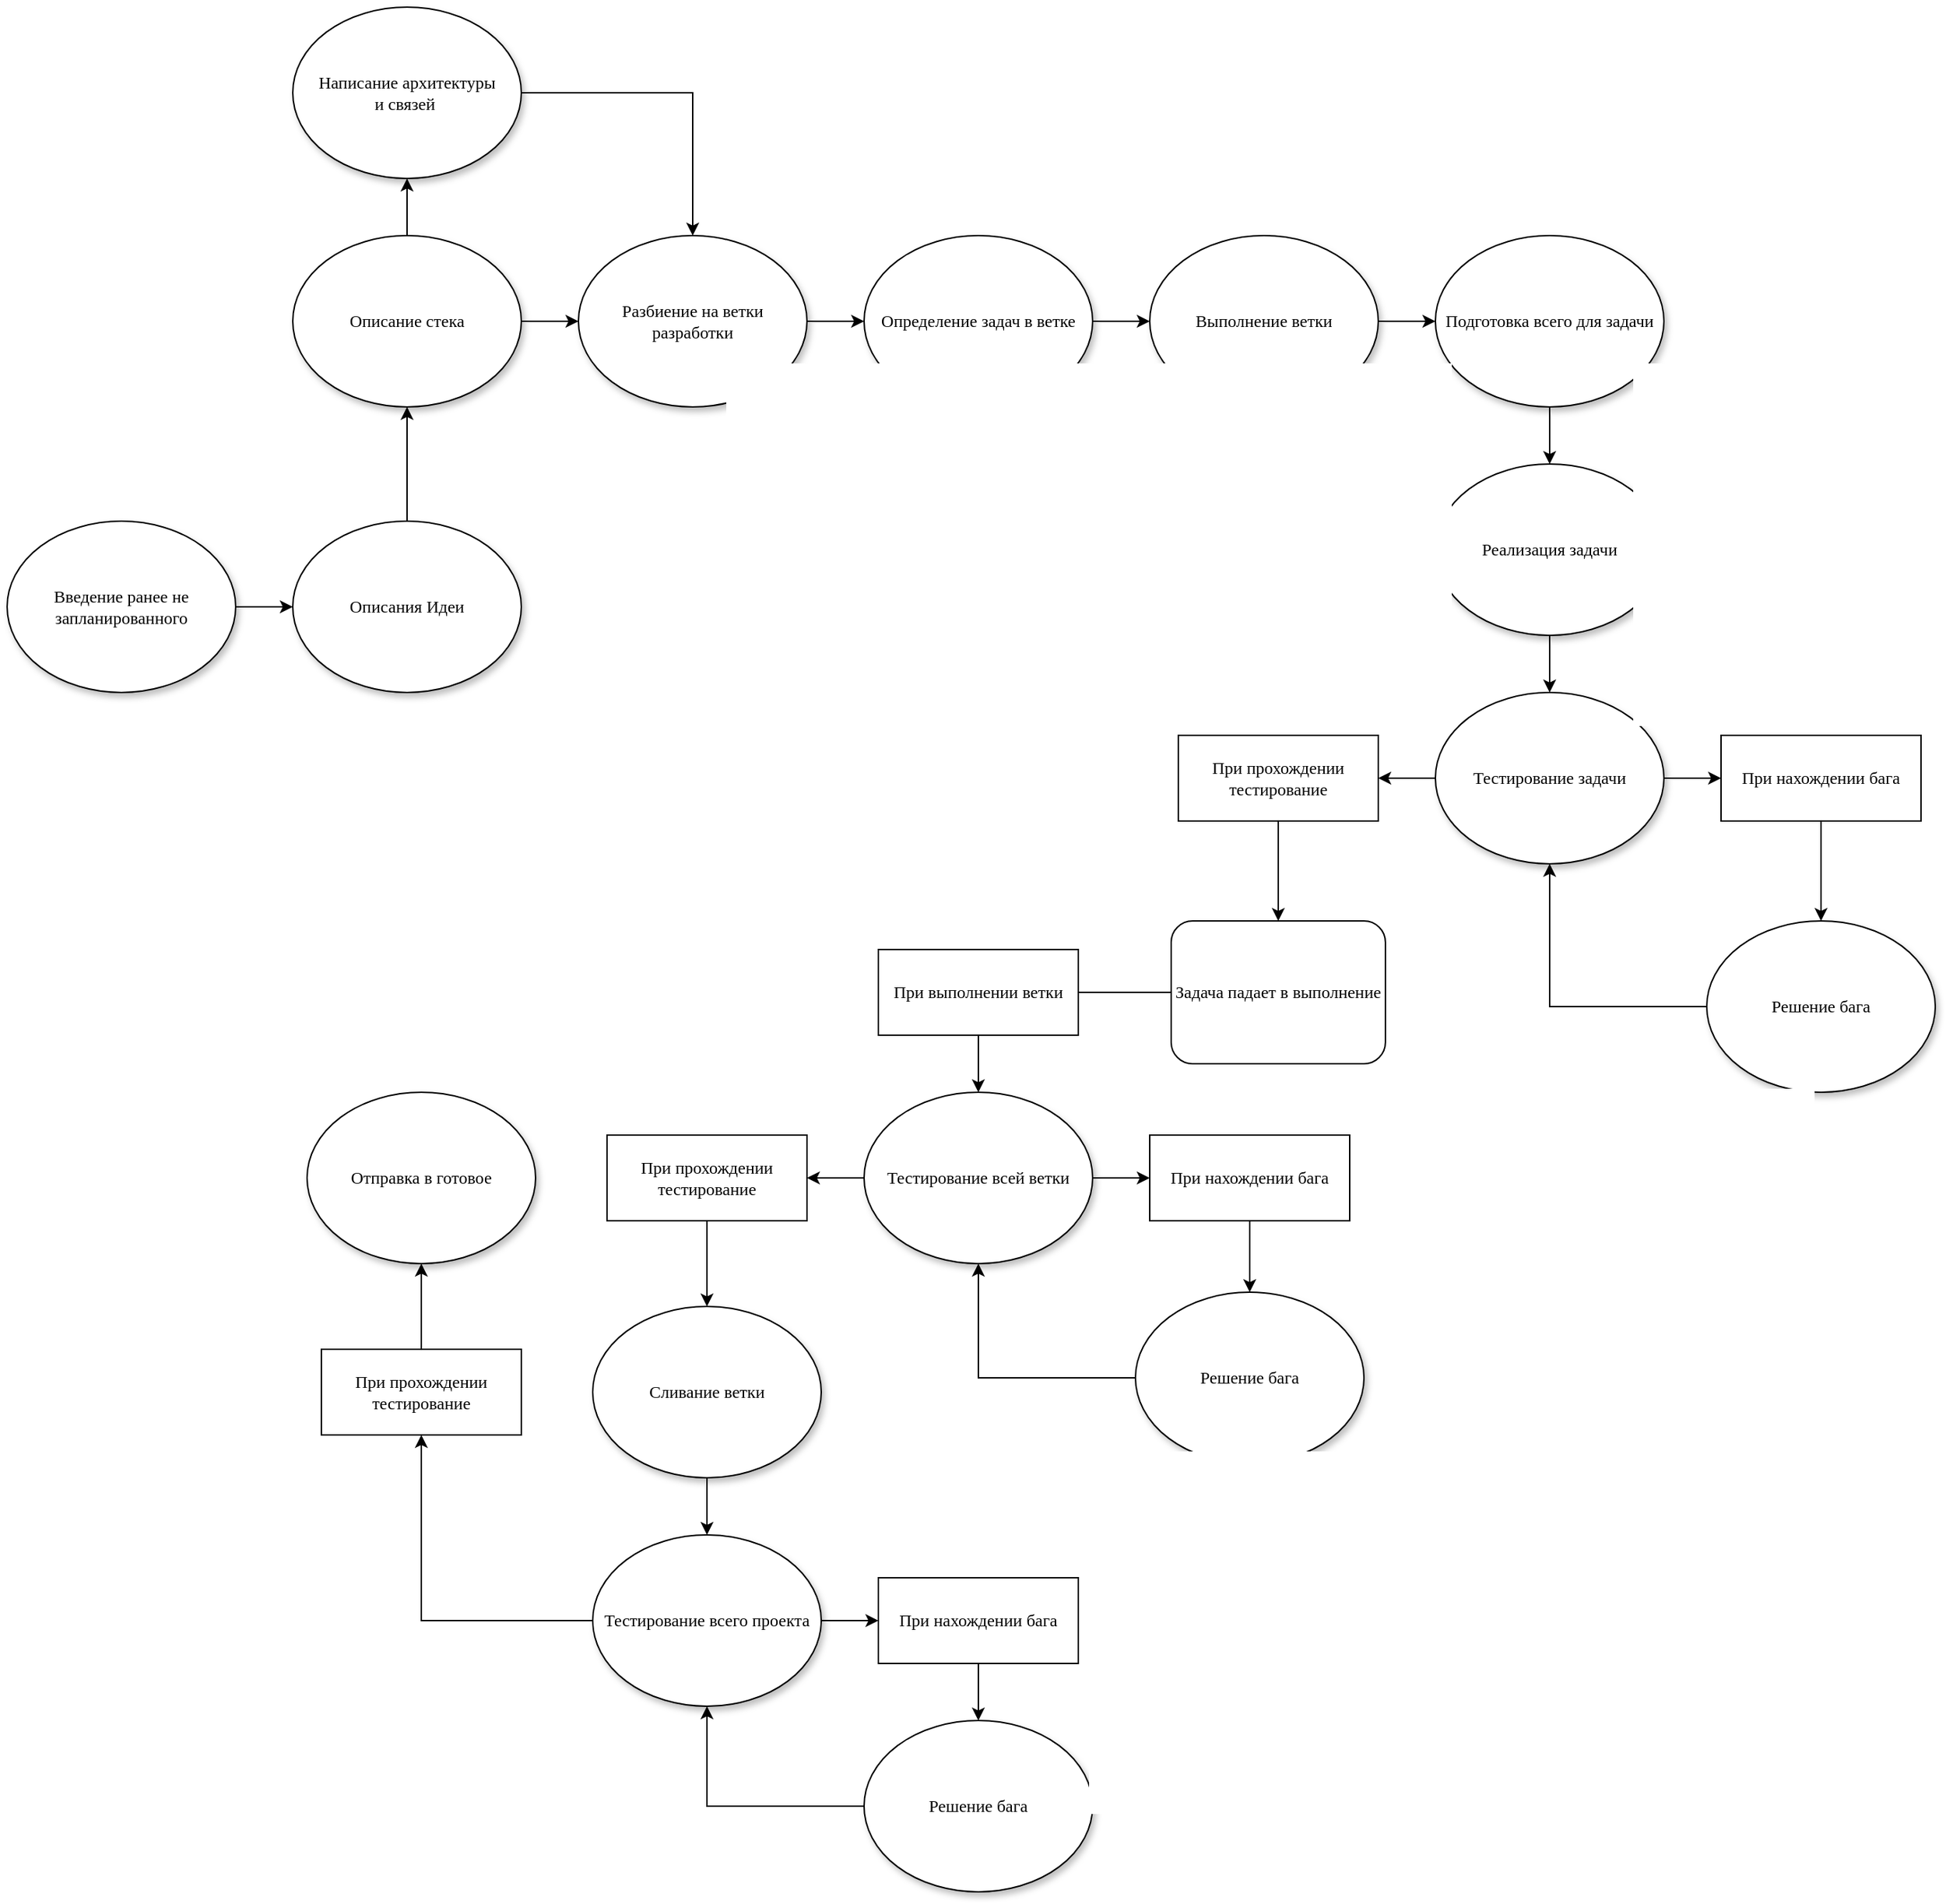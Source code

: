 <mxfile version="24.4.9" type="github">
  <diagram name="Page-1" id="42789a77-a242-8287-6e28-9cd8cfd52e62">
    <mxGraphModel dx="2787" dy="997" grid="1" gridSize="10" guides="1" tooltips="1" connect="1" arrows="1" fold="1" page="1" pageScale="1" pageWidth="1100" pageHeight="850" background="none" math="0" shadow="0">
      <root>
        <mxCell id="0" />
        <mxCell id="1" parent="0" />
        <mxCell id="lRqvwbuOuGOCH_KBD1G7-10" style="edgeStyle=orthogonalEdgeStyle;rounded=0;orthogonalLoop=1;jettySize=auto;html=1;" parent="1" source="lRqvwbuOuGOCH_KBD1G7-3" target="lRqvwbuOuGOCH_KBD1G7-4" edge="1">
          <mxGeometry relative="1" as="geometry" />
        </mxCell>
        <mxCell id="lRqvwbuOuGOCH_KBD1G7-3" value="Описания Идеи" style="ellipse;whiteSpace=wrap;html=1;rounded=0;shadow=1;comic=0;labelBackgroundColor=none;strokeWidth=1;fontFamily=Verdana;fontSize=12;align=center;" parent="1" vertex="1">
          <mxGeometry x="-120" y="880" width="160" height="120" as="geometry" />
        </mxCell>
        <mxCell id="lRqvwbuOuGOCH_KBD1G7-68" style="edgeStyle=orthogonalEdgeStyle;rounded=0;orthogonalLoop=1;jettySize=auto;html=1;" parent="1" source="lRqvwbuOuGOCH_KBD1G7-4" target="lRqvwbuOuGOCH_KBD1G7-9" edge="1">
          <mxGeometry relative="1" as="geometry" />
        </mxCell>
        <mxCell id="rJpCT1kLhdsQ0lRlRKhG-2" style="edgeStyle=orthogonalEdgeStyle;rounded=0;orthogonalLoop=1;jettySize=auto;html=1;" edge="1" parent="1" source="lRqvwbuOuGOCH_KBD1G7-4" target="rJpCT1kLhdsQ0lRlRKhG-1">
          <mxGeometry relative="1" as="geometry" />
        </mxCell>
        <mxCell id="lRqvwbuOuGOCH_KBD1G7-4" value="Описание стека" style="ellipse;whiteSpace=wrap;html=1;rounded=0;shadow=1;comic=0;labelBackgroundColor=none;strokeWidth=1;fontFamily=Verdana;fontSize=12;align=center;" parent="1" vertex="1">
          <mxGeometry x="-120" y="680" width="160" height="120" as="geometry" />
        </mxCell>
        <mxCell id="lRqvwbuOuGOCH_KBD1G7-21" style="edgeStyle=orthogonalEdgeStyle;rounded=0;orthogonalLoop=1;jettySize=auto;html=1;entryX=0.5;entryY=0;entryDx=0;entryDy=0;" parent="1" source="lRqvwbuOuGOCH_KBD1G7-7" target="lRqvwbuOuGOCH_KBD1G7-15" edge="1">
          <mxGeometry relative="1" as="geometry" />
        </mxCell>
        <mxCell id="lRqvwbuOuGOCH_KBD1G7-7" value="Подготовка всего для задачи" style="ellipse;whiteSpace=wrap;html=1;rounded=0;shadow=1;comic=0;labelBackgroundColor=none;strokeWidth=1;fontFamily=Verdana;fontSize=12;align=center;" parent="1" vertex="1">
          <mxGeometry x="680" y="680" width="160" height="120" as="geometry" />
        </mxCell>
        <mxCell id="lRqvwbuOuGOCH_KBD1G7-19" style="edgeStyle=orthogonalEdgeStyle;rounded=0;orthogonalLoop=1;jettySize=auto;html=1;" parent="1" source="lRqvwbuOuGOCH_KBD1G7-8" target="lRqvwbuOuGOCH_KBD1G7-18" edge="1">
          <mxGeometry relative="1" as="geometry" />
        </mxCell>
        <mxCell id="lRqvwbuOuGOCH_KBD1G7-8" value="Определение задач в ветке" style="ellipse;whiteSpace=wrap;html=1;rounded=0;shadow=1;comic=0;labelBackgroundColor=none;strokeWidth=1;fontFamily=Verdana;fontSize=12;align=center;" parent="1" vertex="1">
          <mxGeometry x="280" y="680" width="160" height="120" as="geometry" />
        </mxCell>
        <mxCell id="lRqvwbuOuGOCH_KBD1G7-12" style="edgeStyle=orthogonalEdgeStyle;rounded=0;orthogonalLoop=1;jettySize=auto;html=1;" parent="1" source="lRqvwbuOuGOCH_KBD1G7-9" target="lRqvwbuOuGOCH_KBD1G7-8" edge="1">
          <mxGeometry relative="1" as="geometry" />
        </mxCell>
        <mxCell id="lRqvwbuOuGOCH_KBD1G7-9" value="Разбиение на ветки разработки" style="ellipse;whiteSpace=wrap;html=1;rounded=0;shadow=1;comic=0;labelBackgroundColor=none;strokeWidth=1;fontFamily=Verdana;fontSize=12;align=center;" parent="1" vertex="1">
          <mxGeometry x="80" y="680" width="160" height="120" as="geometry" />
        </mxCell>
        <mxCell id="lRqvwbuOuGOCH_KBD1G7-30" style="edgeStyle=orthogonalEdgeStyle;rounded=0;orthogonalLoop=1;jettySize=auto;html=1;entryX=0;entryY=0.5;entryDx=0;entryDy=0;" parent="1" source="lRqvwbuOuGOCH_KBD1G7-14" edge="1">
          <mxGeometry relative="1" as="geometry">
            <mxPoint x="880" y="1060" as="targetPoint" />
          </mxGeometry>
        </mxCell>
        <mxCell id="lRqvwbuOuGOCH_KBD1G7-31" style="edgeStyle=orthogonalEdgeStyle;rounded=0;orthogonalLoop=1;jettySize=auto;html=1;entryX=1;entryY=0.5;entryDx=0;entryDy=0;" parent="1" source="lRqvwbuOuGOCH_KBD1G7-14" edge="1">
          <mxGeometry relative="1" as="geometry">
            <mxPoint x="640" y="1060" as="targetPoint" />
          </mxGeometry>
        </mxCell>
        <mxCell id="lRqvwbuOuGOCH_KBD1G7-14" value="Тестирование задачи" style="ellipse;whiteSpace=wrap;html=1;rounded=0;shadow=1;comic=0;labelBackgroundColor=none;strokeWidth=1;fontFamily=Verdana;fontSize=12;align=center;" parent="1" vertex="1">
          <mxGeometry x="680" y="1000" width="160" height="120" as="geometry" />
        </mxCell>
        <mxCell id="lRqvwbuOuGOCH_KBD1G7-29" style="edgeStyle=orthogonalEdgeStyle;rounded=0;orthogonalLoop=1;jettySize=auto;html=1;" parent="1" source="lRqvwbuOuGOCH_KBD1G7-15" target="lRqvwbuOuGOCH_KBD1G7-14" edge="1">
          <mxGeometry relative="1" as="geometry" />
        </mxCell>
        <mxCell id="lRqvwbuOuGOCH_KBD1G7-15" value="Реализация задачи" style="ellipse;whiteSpace=wrap;html=1;rounded=0;shadow=1;comic=0;labelBackgroundColor=none;strokeWidth=1;fontFamily=Verdana;fontSize=12;align=center;" parent="1" vertex="1">
          <mxGeometry x="680" y="840" width="160" height="120" as="geometry" />
        </mxCell>
        <mxCell id="lRqvwbuOuGOCH_KBD1G7-34" style="edgeStyle=orthogonalEdgeStyle;rounded=0;orthogonalLoop=1;jettySize=auto;html=1;" parent="1" source="lRqvwbuOuGOCH_KBD1G7-18" target="lRqvwbuOuGOCH_KBD1G7-7" edge="1">
          <mxGeometry relative="1" as="geometry">
            <mxPoint x="670" y="740" as="targetPoint" />
          </mxGeometry>
        </mxCell>
        <mxCell id="lRqvwbuOuGOCH_KBD1G7-18" value="Выполнение ветки" style="ellipse;whiteSpace=wrap;html=1;rounded=0;shadow=1;comic=0;labelBackgroundColor=none;strokeWidth=1;fontFamily=Verdana;fontSize=12;align=center;" parent="1" vertex="1">
          <mxGeometry x="480" y="680" width="160" height="120" as="geometry" />
        </mxCell>
        <mxCell id="lRqvwbuOuGOCH_KBD1G7-37" style="edgeStyle=orthogonalEdgeStyle;rounded=0;orthogonalLoop=1;jettySize=auto;html=1;entryX=0.5;entryY=1;entryDx=0;entryDy=0;" parent="1" source="lRqvwbuOuGOCH_KBD1G7-24" target="lRqvwbuOuGOCH_KBD1G7-14" edge="1">
          <mxGeometry relative="1" as="geometry" />
        </mxCell>
        <mxCell id="lRqvwbuOuGOCH_KBD1G7-24" value="Решение бага" style="ellipse;whiteSpace=wrap;html=1;rounded=0;shadow=1;comic=0;labelBackgroundColor=none;strokeWidth=1;fontFamily=Verdana;fontSize=12;align=center;" parent="1" vertex="1">
          <mxGeometry x="870" y="1160" width="160" height="120" as="geometry" />
        </mxCell>
        <mxCell id="lRqvwbuOuGOCH_KBD1G7-28" style="edgeStyle=orthogonalEdgeStyle;rounded=0;orthogonalLoop=1;jettySize=auto;html=1;entryX=0;entryY=0.5;entryDx=0;entryDy=0;" parent="1" source="lRqvwbuOuGOCH_KBD1G7-27" target="lRqvwbuOuGOCH_KBD1G7-3" edge="1">
          <mxGeometry relative="1" as="geometry" />
        </mxCell>
        <mxCell id="lRqvwbuOuGOCH_KBD1G7-27" value="Введение ранее не запланированного" style="ellipse;whiteSpace=wrap;html=1;rounded=0;shadow=1;comic=0;labelBackgroundColor=none;strokeWidth=1;fontFamily=Verdana;fontSize=12;align=center;" parent="1" vertex="1">
          <mxGeometry x="-320" y="880" width="160" height="120" as="geometry" />
        </mxCell>
        <mxCell id="lRqvwbuOuGOCH_KBD1G7-38" style="edgeStyle=orthogonalEdgeStyle;rounded=0;orthogonalLoop=1;jettySize=auto;html=1;entryX=0.5;entryY=0;entryDx=0;entryDy=0;" parent="1" source="lRqvwbuOuGOCH_KBD1G7-32" edge="1">
          <mxGeometry relative="1" as="geometry">
            <mxPoint x="570" y="1160" as="targetPoint" />
          </mxGeometry>
        </mxCell>
        <mxCell id="lRqvwbuOuGOCH_KBD1G7-32" value="&lt;span style=&quot;font-family: Verdana;&quot;&gt;При прохождении тестирование&lt;/span&gt;" style="rounded=0;whiteSpace=wrap;html=1;" parent="1" vertex="1">
          <mxGeometry x="500" y="1030" width="140" height="60" as="geometry" />
        </mxCell>
        <mxCell id="lRqvwbuOuGOCH_KBD1G7-35" style="edgeStyle=orthogonalEdgeStyle;rounded=0;orthogonalLoop=1;jettySize=auto;html=1;entryX=0.5;entryY=0;entryDx=0;entryDy=0;" parent="1" source="lRqvwbuOuGOCH_KBD1G7-33" target="lRqvwbuOuGOCH_KBD1G7-24" edge="1">
          <mxGeometry relative="1" as="geometry" />
        </mxCell>
        <mxCell id="lRqvwbuOuGOCH_KBD1G7-33" value="&lt;span style=&quot;font-family: Verdana;&quot;&gt;При нахождении бага&lt;/span&gt;" style="rounded=0;whiteSpace=wrap;html=1;" parent="1" vertex="1">
          <mxGeometry x="880" y="1030" width="140" height="60" as="geometry" />
        </mxCell>
        <mxCell id="lRqvwbuOuGOCH_KBD1G7-43" style="edgeStyle=orthogonalEdgeStyle;rounded=0;orthogonalLoop=1;jettySize=auto;html=1;exitX=0;exitY=0.5;exitDx=0;exitDy=0;entryX=1;entryY=0.5;entryDx=0;entryDy=0;" parent="1" source="lRqvwbuOuGOCH_KBD1G7-39" edge="1">
          <mxGeometry relative="1" as="geometry">
            <mxPoint x="410" y="1210" as="targetPoint" />
          </mxGeometry>
        </mxCell>
        <mxCell id="lRqvwbuOuGOCH_KBD1G7-39" value="&lt;span style=&quot;font-family: Verdana;&quot;&gt;Задача падает в выполнение&lt;/span&gt;" style="rounded=1;whiteSpace=wrap;html=1;" parent="1" vertex="1">
          <mxGeometry x="495" y="1160" width="150" height="100" as="geometry" />
        </mxCell>
        <mxCell id="lRqvwbuOuGOCH_KBD1G7-40" value="Отправка в готовое" style="ellipse;whiteSpace=wrap;html=1;rounded=0;shadow=1;comic=0;labelBackgroundColor=none;strokeWidth=1;fontFamily=Verdana;fontSize=12;align=center;" parent="1" vertex="1">
          <mxGeometry x="-110" y="1280" width="160" height="120" as="geometry" />
        </mxCell>
        <mxCell id="lRqvwbuOuGOCH_KBD1G7-50" style="edgeStyle=orthogonalEdgeStyle;rounded=0;orthogonalLoop=1;jettySize=auto;html=1;" parent="1" source="lRqvwbuOuGOCH_KBD1G7-42" target="lRqvwbuOuGOCH_KBD1G7-48" edge="1">
          <mxGeometry relative="1" as="geometry" />
        </mxCell>
        <mxCell id="lRqvwbuOuGOCH_KBD1G7-60" style="edgeStyle=orthogonalEdgeStyle;rounded=0;orthogonalLoop=1;jettySize=auto;html=1;entryX=0;entryY=0.5;entryDx=0;entryDy=0;" parent="1" source="lRqvwbuOuGOCH_KBD1G7-42" target="lRqvwbuOuGOCH_KBD1G7-53" edge="1">
          <mxGeometry relative="1" as="geometry" />
        </mxCell>
        <mxCell id="lRqvwbuOuGOCH_KBD1G7-42" value="Тестирование всей ветки" style="ellipse;whiteSpace=wrap;html=1;rounded=0;shadow=1;comic=0;labelBackgroundColor=none;strokeWidth=1;fontFamily=Verdana;fontSize=12;align=center;" parent="1" vertex="1">
          <mxGeometry x="280" y="1280" width="160" height="120" as="geometry" />
        </mxCell>
        <mxCell id="lRqvwbuOuGOCH_KBD1G7-46" style="edgeStyle=orthogonalEdgeStyle;rounded=0;orthogonalLoop=1;jettySize=auto;html=1;entryX=0.5;entryY=0;entryDx=0;entryDy=0;" parent="1" source="lRqvwbuOuGOCH_KBD1G7-44" target="lRqvwbuOuGOCH_KBD1G7-42" edge="1">
          <mxGeometry relative="1" as="geometry" />
        </mxCell>
        <mxCell id="lRqvwbuOuGOCH_KBD1G7-44" value="&lt;span style=&quot;font-family: Verdana;&quot;&gt;При выполнении ветки&lt;/span&gt;" style="rounded=0;whiteSpace=wrap;html=1;" parent="1" vertex="1">
          <mxGeometry x="290" y="1180" width="140" height="60" as="geometry" />
        </mxCell>
        <mxCell id="lRqvwbuOuGOCH_KBD1G7-70" style="edgeStyle=orthogonalEdgeStyle;rounded=0;orthogonalLoop=1;jettySize=auto;html=1;exitX=0.5;exitY=1;exitDx=0;exitDy=0;" parent="1" source="lRqvwbuOuGOCH_KBD1G7-48" target="lRqvwbuOuGOCH_KBD1G7-69" edge="1">
          <mxGeometry relative="1" as="geometry" />
        </mxCell>
        <mxCell id="lRqvwbuOuGOCH_KBD1G7-48" value="&lt;span style=&quot;font-family: Verdana;&quot;&gt;При прохождении тестирование&lt;/span&gt;" style="rounded=0;whiteSpace=wrap;html=1;" parent="1" vertex="1">
          <mxGeometry x="100" y="1310" width="140" height="60" as="geometry" />
        </mxCell>
        <mxCell id="lRqvwbuOuGOCH_KBD1G7-56" style="edgeStyle=orthogonalEdgeStyle;rounded=0;orthogonalLoop=1;jettySize=auto;html=1;" parent="1" source="lRqvwbuOuGOCH_KBD1G7-49" target="lRqvwbuOuGOCH_KBD1G7-55" edge="1">
          <mxGeometry relative="1" as="geometry" />
        </mxCell>
        <mxCell id="lRqvwbuOuGOCH_KBD1G7-59" style="edgeStyle=orthogonalEdgeStyle;rounded=0;orthogonalLoop=1;jettySize=auto;html=1;exitX=1;exitY=0.5;exitDx=0;exitDy=0;entryX=0;entryY=0.5;entryDx=0;entryDy=0;" parent="1" source="lRqvwbuOuGOCH_KBD1G7-49" target="lRqvwbuOuGOCH_KBD1G7-52" edge="1">
          <mxGeometry relative="1" as="geometry" />
        </mxCell>
        <mxCell id="lRqvwbuOuGOCH_KBD1G7-49" value="Тестирование всего проекта" style="ellipse;whiteSpace=wrap;html=1;rounded=0;shadow=1;comic=0;labelBackgroundColor=none;strokeWidth=1;fontFamily=Verdana;fontSize=12;align=center;" parent="1" vertex="1">
          <mxGeometry x="90" y="1590" width="160" height="120" as="geometry" />
        </mxCell>
        <mxCell id="lRqvwbuOuGOCH_KBD1G7-76" style="edgeStyle=orthogonalEdgeStyle;rounded=0;orthogonalLoop=1;jettySize=auto;html=1;" parent="1" source="lRqvwbuOuGOCH_KBD1G7-52" target="lRqvwbuOuGOCH_KBD1G7-75" edge="1">
          <mxGeometry relative="1" as="geometry" />
        </mxCell>
        <mxCell id="lRqvwbuOuGOCH_KBD1G7-52" value="&lt;span style=&quot;font-family: Verdana;&quot;&gt;При нахождении бага&lt;/span&gt;" style="rounded=0;whiteSpace=wrap;html=1;" parent="1" vertex="1">
          <mxGeometry x="290" y="1620" width="140" height="60" as="geometry" />
        </mxCell>
        <mxCell id="lRqvwbuOuGOCH_KBD1G7-73" style="edgeStyle=orthogonalEdgeStyle;rounded=0;orthogonalLoop=1;jettySize=auto;html=1;" parent="1" source="lRqvwbuOuGOCH_KBD1G7-53" target="lRqvwbuOuGOCH_KBD1G7-72" edge="1">
          <mxGeometry relative="1" as="geometry" />
        </mxCell>
        <mxCell id="lRqvwbuOuGOCH_KBD1G7-53" value="&lt;span style=&quot;font-family: Verdana;&quot;&gt;При нахождении бага&lt;/span&gt;" style="rounded=0;whiteSpace=wrap;html=1;" parent="1" vertex="1">
          <mxGeometry x="480" y="1310" width="140" height="60" as="geometry" />
        </mxCell>
        <mxCell id="lRqvwbuOuGOCH_KBD1G7-58" style="edgeStyle=orthogonalEdgeStyle;rounded=0;orthogonalLoop=1;jettySize=auto;html=1;exitX=0.5;exitY=0;exitDx=0;exitDy=0;entryX=0.5;entryY=1;entryDx=0;entryDy=0;" parent="1" source="lRqvwbuOuGOCH_KBD1G7-55" target="lRqvwbuOuGOCH_KBD1G7-40" edge="1">
          <mxGeometry relative="1" as="geometry" />
        </mxCell>
        <mxCell id="lRqvwbuOuGOCH_KBD1G7-55" value="&lt;span style=&quot;font-family: Verdana;&quot;&gt;При прохождении тестирование&lt;/span&gt;" style="rounded=0;whiteSpace=wrap;html=1;" parent="1" vertex="1">
          <mxGeometry x="-100" y="1460" width="140" height="60" as="geometry" />
        </mxCell>
        <mxCell id="lRqvwbuOuGOCH_KBD1G7-71" style="edgeStyle=orthogonalEdgeStyle;rounded=0;orthogonalLoop=1;jettySize=auto;html=1;" parent="1" source="lRqvwbuOuGOCH_KBD1G7-69" target="lRqvwbuOuGOCH_KBD1G7-49" edge="1">
          <mxGeometry relative="1" as="geometry" />
        </mxCell>
        <mxCell id="lRqvwbuOuGOCH_KBD1G7-69" value="Сливание ветки" style="ellipse;whiteSpace=wrap;html=1;rounded=0;shadow=1;comic=0;labelBackgroundColor=none;strokeWidth=1;fontFamily=Verdana;fontSize=12;align=center;" parent="1" vertex="1">
          <mxGeometry x="90" y="1430" width="160" height="120" as="geometry" />
        </mxCell>
        <mxCell id="lRqvwbuOuGOCH_KBD1G7-74" style="edgeStyle=orthogonalEdgeStyle;rounded=0;orthogonalLoop=1;jettySize=auto;html=1;entryX=0.5;entryY=1;entryDx=0;entryDy=0;" parent="1" source="lRqvwbuOuGOCH_KBD1G7-72" target="lRqvwbuOuGOCH_KBD1G7-42" edge="1">
          <mxGeometry relative="1" as="geometry" />
        </mxCell>
        <mxCell id="lRqvwbuOuGOCH_KBD1G7-72" value="Решение бага" style="ellipse;whiteSpace=wrap;html=1;rounded=0;shadow=1;comic=0;labelBackgroundColor=none;strokeWidth=1;fontFamily=Verdana;fontSize=12;align=center;" parent="1" vertex="1">
          <mxGeometry x="470" y="1420" width="160" height="120" as="geometry" />
        </mxCell>
        <mxCell id="lRqvwbuOuGOCH_KBD1G7-77" style="edgeStyle=orthogonalEdgeStyle;rounded=0;orthogonalLoop=1;jettySize=auto;html=1;entryX=0.5;entryY=1;entryDx=0;entryDy=0;" parent="1" source="lRqvwbuOuGOCH_KBD1G7-75" target="lRqvwbuOuGOCH_KBD1G7-49" edge="1">
          <mxGeometry relative="1" as="geometry" />
        </mxCell>
        <mxCell id="lRqvwbuOuGOCH_KBD1G7-75" value="Решение бага" style="ellipse;whiteSpace=wrap;html=1;rounded=0;shadow=1;comic=0;labelBackgroundColor=none;strokeWidth=1;fontFamily=Verdana;fontSize=12;align=center;" parent="1" vertex="1">
          <mxGeometry x="280" y="1720" width="160" height="120" as="geometry" />
        </mxCell>
        <mxCell id="rJpCT1kLhdsQ0lRlRKhG-3" style="edgeStyle=orthogonalEdgeStyle;rounded=0;orthogonalLoop=1;jettySize=auto;html=1;" edge="1" parent="1" source="rJpCT1kLhdsQ0lRlRKhG-1" target="lRqvwbuOuGOCH_KBD1G7-9">
          <mxGeometry relative="1" as="geometry" />
        </mxCell>
        <mxCell id="rJpCT1kLhdsQ0lRlRKhG-1" value="Написание архитектуры&lt;div&gt;и связей&amp;nbsp;&lt;/div&gt;" style="ellipse;whiteSpace=wrap;html=1;rounded=0;shadow=1;comic=0;labelBackgroundColor=none;strokeWidth=1;fontFamily=Verdana;fontSize=12;align=center;" vertex="1" parent="1">
          <mxGeometry x="-120" y="520" width="160" height="120" as="geometry" />
        </mxCell>
      </root>
    </mxGraphModel>
  </diagram>
</mxfile>
